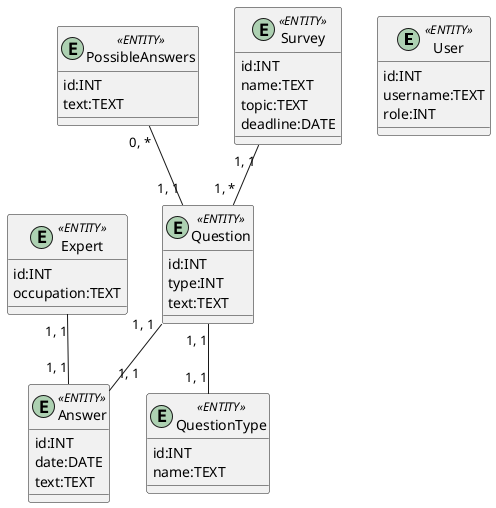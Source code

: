 @startuml

  entity User <<ENTITY>> {
    id:INT
    username:TEXT
    role:INT
  }
  
  entity Expert <<ENTITY>>{
    id:INT
    occupation:TEXT
  }
  
  entity Survey <<ENTITY>>{
    id:INT
    name:TEXT
    topic:TEXT
    deadline:DATE
  }
  
  entity Question <<ENTITY>>{
    id:INT
    type:INT
    text:TEXT
  }

  entity Answer <<ENTITY>> {
    id:INT
    date:DATE
    text:TEXT
  }
  
  entity PossibleAnswers <<ENTITY>> {
    id:INT
    text:TEXT
  }

  entity QuestionType <<ENTITY>> {
  	id:INT
  	name:TEXT
  }

  Question "1, *" -u- "1, 1" Survey
  Answer "1, 1" -u- "1, 1" Question
  Answer "1, 1" -u- "1, 1" Expert
  Question "1, 1" -u- "0, *" PossibleAnswers
  QuestionType "1, 1" -u- "1, 1" Question
      
@enduml
